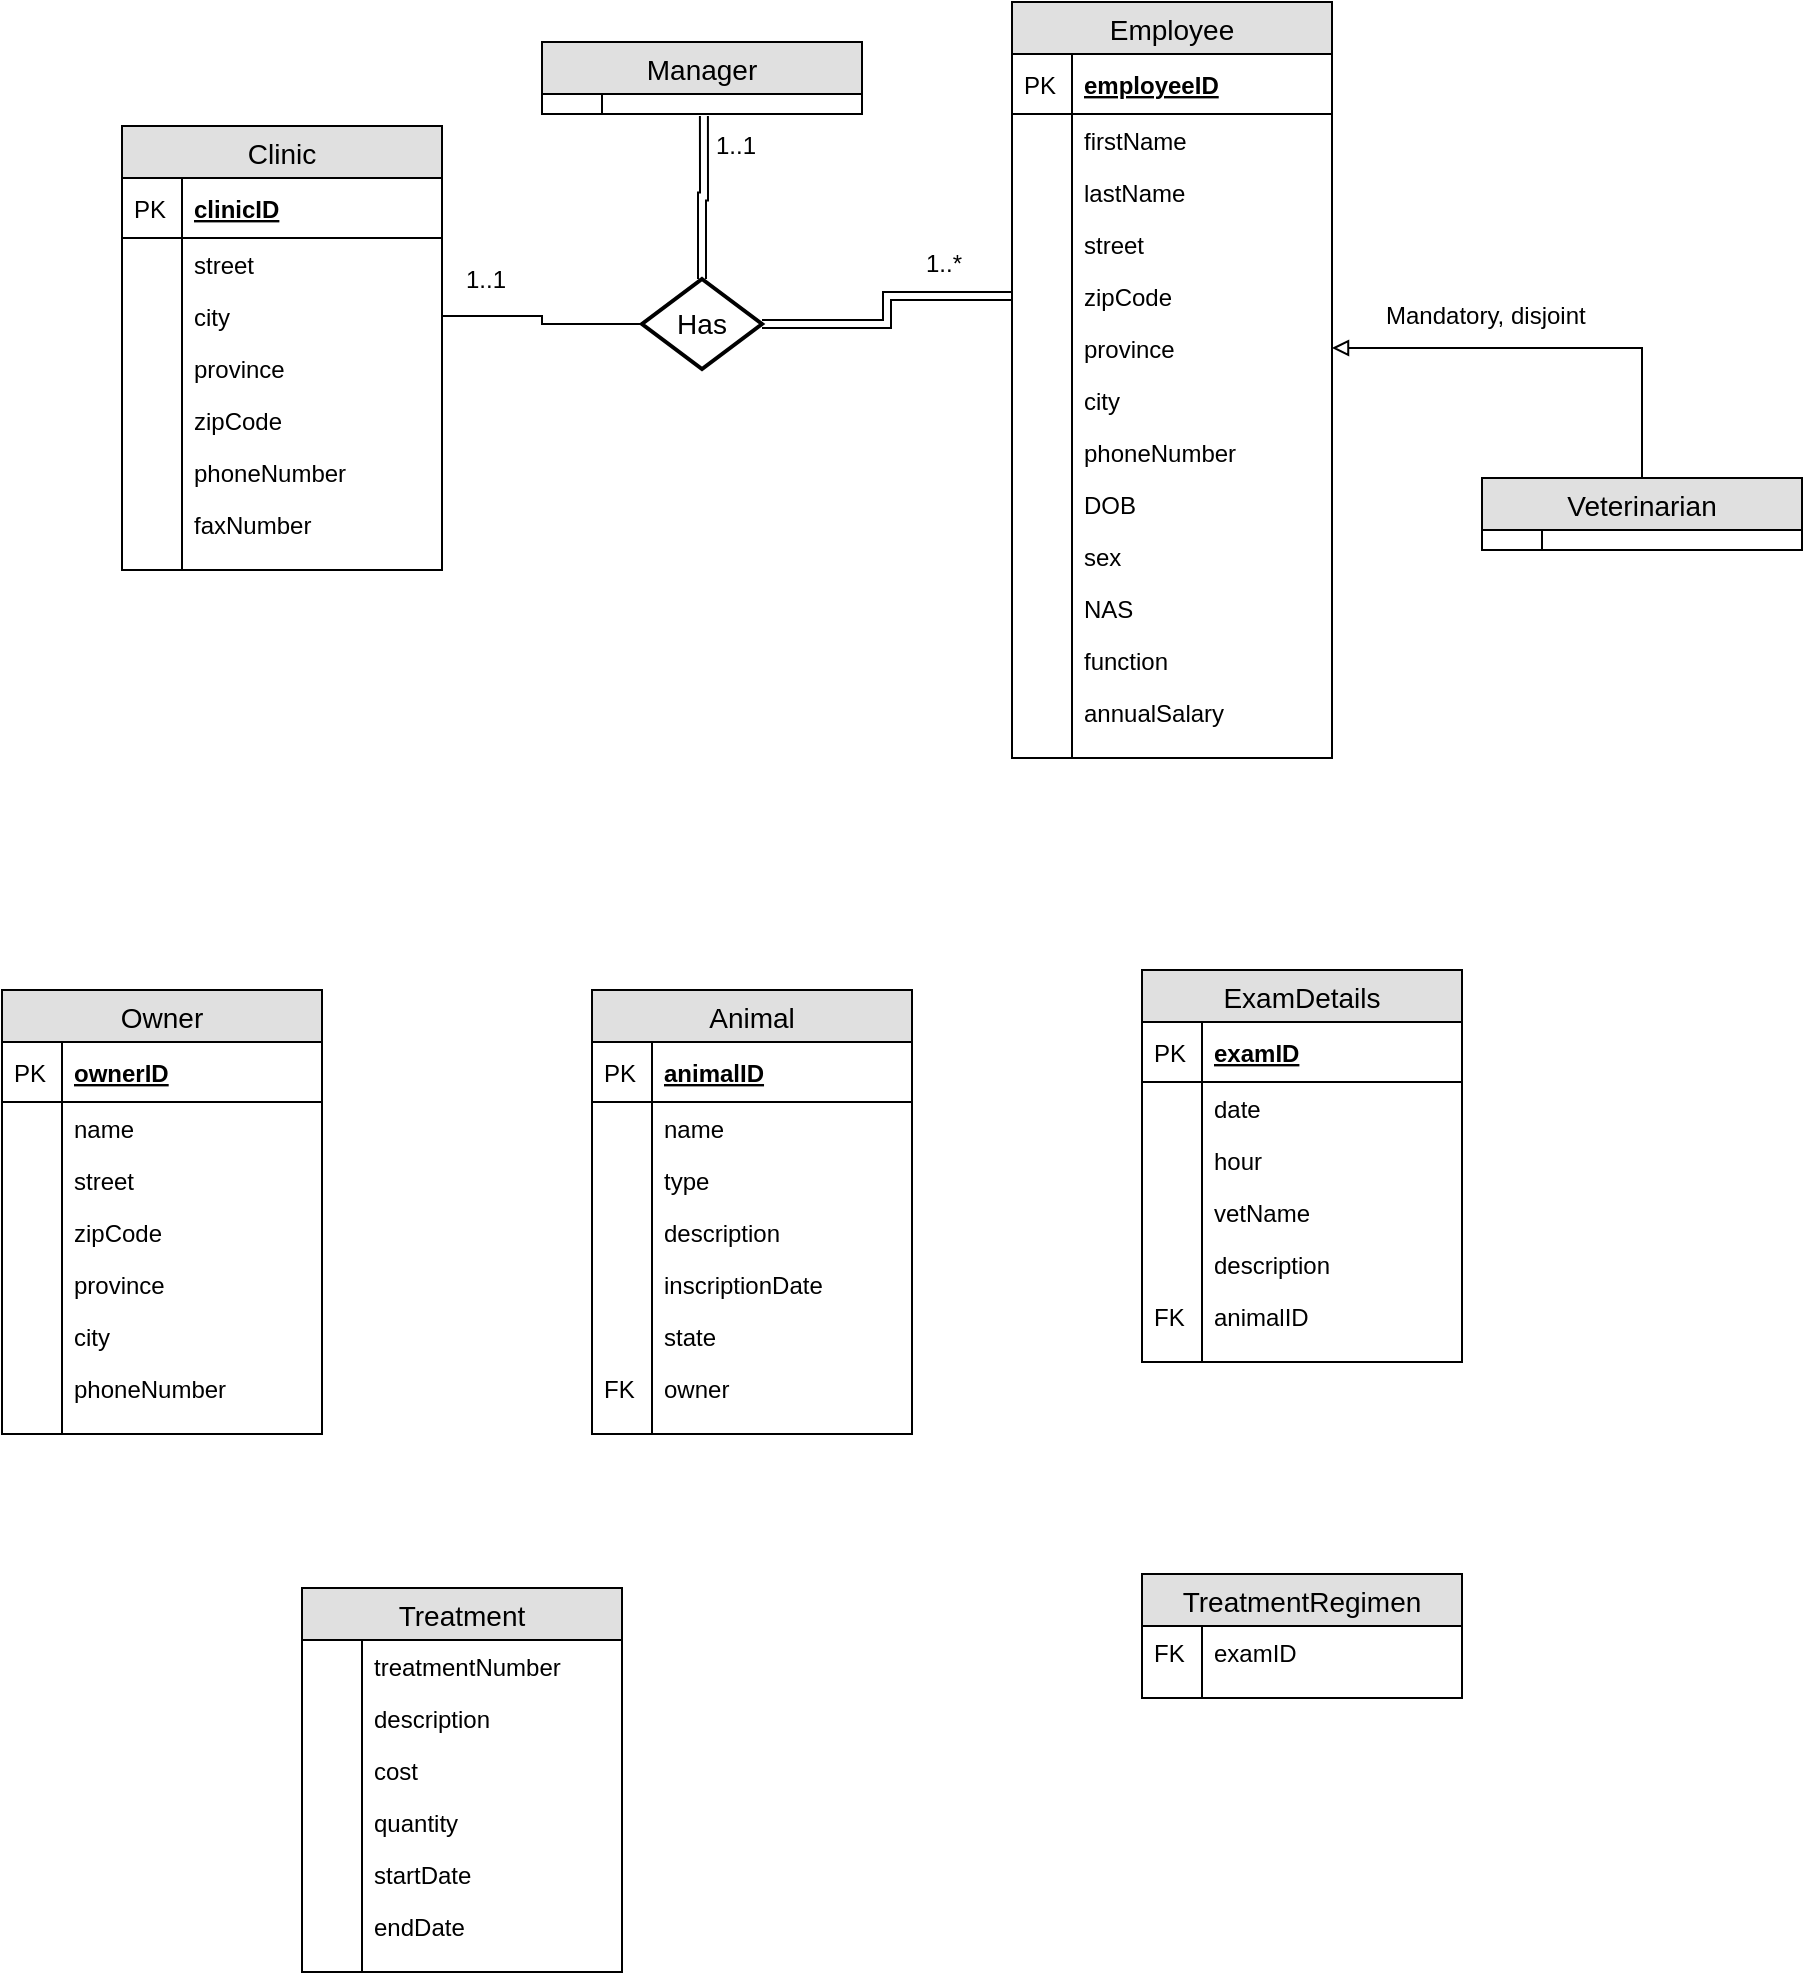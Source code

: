 <mxfile version="10.5.9" type="github"><diagram name="Page-1" id="2ca16b54-16f6-2749-3443-fa8db7711227"><mxGraphModel dx="1394" dy="811" grid="1" gridSize="10" guides="1" tooltips="1" connect="1" arrows="1" fold="1" page="1" pageScale="1" pageWidth="1100" pageHeight="850" background="#ffffff" math="0" shadow="0"><root><mxCell id="0"/><mxCell id="1" parent="0"/><mxCell id="NM40KZJ56kD3RxgdPv7q-42" value="Clinic" style="swimlane;fontStyle=0;childLayout=stackLayout;horizontal=1;startSize=26;fillColor=#e0e0e0;horizontalStack=0;resizeParent=1;resizeParentMax=0;resizeLast=0;collapsible=1;marginBottom=0;swimlaneFillColor=#ffffff;align=center;fontSize=14;" parent="1" vertex="1"><mxGeometry x="160" y="98" width="160" height="222" as="geometry"/></mxCell><mxCell id="NM40KZJ56kD3RxgdPv7q-43" value="clinicID" style="shape=partialRectangle;top=0;left=0;right=0;bottom=1;align=left;verticalAlign=middle;fillColor=none;spacingLeft=34;spacingRight=4;overflow=hidden;rotatable=0;points=[[0,0.5],[1,0.5]];portConstraint=eastwest;dropTarget=0;fontStyle=5;fontSize=12;" parent="NM40KZJ56kD3RxgdPv7q-42" vertex="1"><mxGeometry y="26" width="160" height="30" as="geometry"/></mxCell><mxCell id="NM40KZJ56kD3RxgdPv7q-44" value="PK" style="shape=partialRectangle;top=0;left=0;bottom=0;fillColor=none;align=left;verticalAlign=middle;spacingLeft=4;spacingRight=4;overflow=hidden;rotatable=0;points=[];portConstraint=eastwest;part=1;fontSize=12;" parent="NM40KZJ56kD3RxgdPv7q-43" vertex="1" connectable="0"><mxGeometry width="30" height="30" as="geometry"/></mxCell><mxCell id="NM40KZJ56kD3RxgdPv7q-45" value="street" style="shape=partialRectangle;top=0;left=0;right=0;bottom=0;align=left;verticalAlign=top;fillColor=none;spacingLeft=34;spacingRight=4;overflow=hidden;rotatable=0;points=[[0,0.5],[1,0.5]];portConstraint=eastwest;dropTarget=0;fontSize=12;" parent="NM40KZJ56kD3RxgdPv7q-42" vertex="1"><mxGeometry y="56" width="160" height="26" as="geometry"/></mxCell><mxCell id="NM40KZJ56kD3RxgdPv7q-46" value="" style="shape=partialRectangle;top=0;left=0;bottom=0;fillColor=none;align=left;verticalAlign=top;spacingLeft=4;spacingRight=4;overflow=hidden;rotatable=0;points=[];portConstraint=eastwest;part=1;fontSize=12;" parent="NM40KZJ56kD3RxgdPv7q-45" vertex="1" connectable="0"><mxGeometry width="30" height="26" as="geometry"/></mxCell><mxCell id="NM40KZJ56kD3RxgdPv7q-47" value="city" style="shape=partialRectangle;top=0;left=0;right=0;bottom=0;align=left;verticalAlign=top;fillColor=none;spacingLeft=34;spacingRight=4;overflow=hidden;rotatable=0;points=[[0,0.5],[1,0.5]];portConstraint=eastwest;dropTarget=0;fontSize=12;" parent="NM40KZJ56kD3RxgdPv7q-42" vertex="1"><mxGeometry y="82" width="160" height="26" as="geometry"/></mxCell><mxCell id="NM40KZJ56kD3RxgdPv7q-48" value="" style="shape=partialRectangle;top=0;left=0;bottom=0;fillColor=none;align=left;verticalAlign=top;spacingLeft=4;spacingRight=4;overflow=hidden;rotatable=0;points=[];portConstraint=eastwest;part=1;fontSize=12;" parent="NM40KZJ56kD3RxgdPv7q-47" vertex="1" connectable="0"><mxGeometry width="30" height="26" as="geometry"/></mxCell><mxCell id="NM40KZJ56kD3RxgdPv7q-49" value="province" style="shape=partialRectangle;top=0;left=0;right=0;bottom=0;align=left;verticalAlign=top;fillColor=none;spacingLeft=34;spacingRight=4;overflow=hidden;rotatable=0;points=[[0,0.5],[1,0.5]];portConstraint=eastwest;dropTarget=0;fontSize=12;" parent="NM40KZJ56kD3RxgdPv7q-42" vertex="1"><mxGeometry y="108" width="160" height="26" as="geometry"/></mxCell><mxCell id="NM40KZJ56kD3RxgdPv7q-50" value="" style="shape=partialRectangle;top=0;left=0;bottom=0;fillColor=none;align=left;verticalAlign=top;spacingLeft=4;spacingRight=4;overflow=hidden;rotatable=0;points=[];portConstraint=eastwest;part=1;fontSize=12;" parent="NM40KZJ56kD3RxgdPv7q-49" vertex="1" connectable="0"><mxGeometry width="30" height="26" as="geometry"/></mxCell><mxCell id="NM40KZJ56kD3RxgdPv7q-57" value="zipCode" style="shape=partialRectangle;top=0;left=0;right=0;bottom=0;align=left;verticalAlign=top;fillColor=none;spacingLeft=34;spacingRight=4;overflow=hidden;rotatable=0;points=[[0,0.5],[1,0.5]];portConstraint=eastwest;dropTarget=0;fontSize=12;" parent="NM40KZJ56kD3RxgdPv7q-42" vertex="1"><mxGeometry y="134" width="160" height="26" as="geometry"/></mxCell><mxCell id="NM40KZJ56kD3RxgdPv7q-58" value="" style="shape=partialRectangle;top=0;left=0;bottom=0;fillColor=none;align=left;verticalAlign=top;spacingLeft=4;spacingRight=4;overflow=hidden;rotatable=0;points=[];portConstraint=eastwest;part=1;fontSize=12;" parent="NM40KZJ56kD3RxgdPv7q-57" vertex="1" connectable="0"><mxGeometry width="30" height="26" as="geometry"/></mxCell><mxCell id="NM40KZJ56kD3RxgdPv7q-59" value="phoneNumber" style="shape=partialRectangle;top=0;left=0;right=0;bottom=0;align=left;verticalAlign=top;fillColor=none;spacingLeft=34;spacingRight=4;overflow=hidden;rotatable=0;points=[[0,0.5],[1,0.5]];portConstraint=eastwest;dropTarget=0;fontSize=12;" parent="NM40KZJ56kD3RxgdPv7q-42" vertex="1"><mxGeometry y="160" width="160" height="26" as="geometry"/></mxCell><mxCell id="NM40KZJ56kD3RxgdPv7q-60" value="" style="shape=partialRectangle;top=0;left=0;bottom=0;fillColor=none;align=left;verticalAlign=top;spacingLeft=4;spacingRight=4;overflow=hidden;rotatable=0;points=[];portConstraint=eastwest;part=1;fontSize=12;" parent="NM40KZJ56kD3RxgdPv7q-59" vertex="1" connectable="0"><mxGeometry width="30" height="26" as="geometry"/></mxCell><mxCell id="NM40KZJ56kD3RxgdPv7q-61" value="faxNumber" style="shape=partialRectangle;top=0;left=0;right=0;bottom=0;align=left;verticalAlign=top;fillColor=none;spacingLeft=34;spacingRight=4;overflow=hidden;rotatable=0;points=[[0,0.5],[1,0.5]];portConstraint=eastwest;dropTarget=0;fontSize=12;" parent="NM40KZJ56kD3RxgdPv7q-42" vertex="1"><mxGeometry y="186" width="160" height="26" as="geometry"/></mxCell><mxCell id="NM40KZJ56kD3RxgdPv7q-62" value="" style="shape=partialRectangle;top=0;left=0;bottom=0;fillColor=none;align=left;verticalAlign=top;spacingLeft=4;spacingRight=4;overflow=hidden;rotatable=0;points=[];portConstraint=eastwest;part=1;fontSize=12;" parent="NM40KZJ56kD3RxgdPv7q-61" vertex="1" connectable="0"><mxGeometry width="30" height="26" as="geometry"/></mxCell><mxCell id="NM40KZJ56kD3RxgdPv7q-51" value="" style="shape=partialRectangle;top=0;left=0;right=0;bottom=0;align=left;verticalAlign=top;fillColor=none;spacingLeft=34;spacingRight=4;overflow=hidden;rotatable=0;points=[[0,0.5],[1,0.5]];portConstraint=eastwest;dropTarget=0;fontSize=12;" parent="NM40KZJ56kD3RxgdPv7q-42" vertex="1"><mxGeometry y="212" width="160" height="10" as="geometry"/></mxCell><mxCell id="NM40KZJ56kD3RxgdPv7q-52" value="" style="shape=partialRectangle;top=0;left=0;bottom=0;fillColor=none;align=left;verticalAlign=top;spacingLeft=4;spacingRight=4;overflow=hidden;rotatable=0;points=[];portConstraint=eastwest;part=1;fontSize=12;" parent="NM40KZJ56kD3RxgdPv7q-51" vertex="1" connectable="0"><mxGeometry width="30" height="10" as="geometry"/></mxCell><mxCell id="NM40KZJ56kD3RxgdPv7q-63" value="Employee" style="swimlane;fontStyle=0;childLayout=stackLayout;horizontal=1;startSize=26;fillColor=#e0e0e0;horizontalStack=0;resizeParent=1;resizeParentMax=0;resizeLast=0;collapsible=1;marginBottom=0;swimlaneFillColor=#ffffff;align=center;fontSize=14;" parent="1" vertex="1"><mxGeometry x="605" y="36" width="160" height="378" as="geometry"/></mxCell><mxCell id="NM40KZJ56kD3RxgdPv7q-64" value="employeeID" style="shape=partialRectangle;top=0;left=0;right=0;bottom=1;align=left;verticalAlign=middle;fillColor=none;spacingLeft=34;spacingRight=4;overflow=hidden;rotatable=0;points=[[0,0.5],[1,0.5]];portConstraint=eastwest;dropTarget=0;fontStyle=5;fontSize=12;" parent="NM40KZJ56kD3RxgdPv7q-63" vertex="1"><mxGeometry y="26" width="160" height="30" as="geometry"/></mxCell><mxCell id="NM40KZJ56kD3RxgdPv7q-65" value="PK" style="shape=partialRectangle;top=0;left=0;bottom=0;fillColor=none;align=left;verticalAlign=middle;spacingLeft=4;spacingRight=4;overflow=hidden;rotatable=0;points=[];portConstraint=eastwest;part=1;fontSize=12;" parent="NM40KZJ56kD3RxgdPv7q-64" vertex="1" connectable="0"><mxGeometry width="30" height="30" as="geometry"/></mxCell><mxCell id="NM40KZJ56kD3RxgdPv7q-66" value="firstName" style="shape=partialRectangle;top=0;left=0;right=0;bottom=0;align=left;verticalAlign=top;fillColor=none;spacingLeft=34;spacingRight=4;overflow=hidden;rotatable=0;points=[[0,0.5],[1,0.5]];portConstraint=eastwest;dropTarget=0;fontSize=12;" parent="NM40KZJ56kD3RxgdPv7q-63" vertex="1"><mxGeometry y="56" width="160" height="26" as="geometry"/></mxCell><mxCell id="NM40KZJ56kD3RxgdPv7q-67" value="" style="shape=partialRectangle;top=0;left=0;bottom=0;fillColor=none;align=left;verticalAlign=top;spacingLeft=4;spacingRight=4;overflow=hidden;rotatable=0;points=[];portConstraint=eastwest;part=1;fontSize=12;" parent="NM40KZJ56kD3RxgdPv7q-66" vertex="1" connectable="0"><mxGeometry width="30" height="26" as="geometry"/></mxCell><mxCell id="NM40KZJ56kD3RxgdPv7q-68" value="lastName" style="shape=partialRectangle;top=0;left=0;right=0;bottom=0;align=left;verticalAlign=top;fillColor=none;spacingLeft=34;spacingRight=4;overflow=hidden;rotatable=0;points=[[0,0.5],[1,0.5]];portConstraint=eastwest;dropTarget=0;fontSize=12;" parent="NM40KZJ56kD3RxgdPv7q-63" vertex="1"><mxGeometry y="82" width="160" height="26" as="geometry"/></mxCell><mxCell id="NM40KZJ56kD3RxgdPv7q-69" value="" style="shape=partialRectangle;top=0;left=0;bottom=0;fillColor=none;align=left;verticalAlign=top;spacingLeft=4;spacingRight=4;overflow=hidden;rotatable=0;points=[];portConstraint=eastwest;part=1;fontSize=12;" parent="NM40KZJ56kD3RxgdPv7q-68" vertex="1" connectable="0"><mxGeometry width="30" height="26" as="geometry"/></mxCell><mxCell id="NM40KZJ56kD3RxgdPv7q-74" value="street" style="shape=partialRectangle;top=0;left=0;right=0;bottom=0;align=left;verticalAlign=top;fillColor=none;spacingLeft=34;spacingRight=4;overflow=hidden;rotatable=0;points=[[0,0.5],[1,0.5]];portConstraint=eastwest;dropTarget=0;fontSize=12;" parent="NM40KZJ56kD3RxgdPv7q-63" vertex="1"><mxGeometry y="108" width="160" height="26" as="geometry"/></mxCell><mxCell id="NM40KZJ56kD3RxgdPv7q-75" value="" style="shape=partialRectangle;top=0;left=0;bottom=0;fillColor=none;align=left;verticalAlign=top;spacingLeft=4;spacingRight=4;overflow=hidden;rotatable=0;points=[];portConstraint=eastwest;part=1;fontSize=12;" parent="NM40KZJ56kD3RxgdPv7q-74" vertex="1" connectable="0"><mxGeometry width="30" height="26" as="geometry"/></mxCell><mxCell id="NM40KZJ56kD3RxgdPv7q-80" value="zipCode" style="shape=partialRectangle;top=0;left=0;right=0;bottom=0;align=left;verticalAlign=top;fillColor=none;spacingLeft=34;spacingRight=4;overflow=hidden;rotatable=0;points=[[0,0.5],[1,0.5]];portConstraint=eastwest;dropTarget=0;fontSize=12;" parent="NM40KZJ56kD3RxgdPv7q-63" vertex="1"><mxGeometry y="134" width="160" height="26" as="geometry"/></mxCell><mxCell id="NM40KZJ56kD3RxgdPv7q-81" value="" style="shape=partialRectangle;top=0;left=0;bottom=0;fillColor=none;align=left;verticalAlign=top;spacingLeft=4;spacingRight=4;overflow=hidden;rotatable=0;points=[];portConstraint=eastwest;part=1;fontSize=12;" parent="NM40KZJ56kD3RxgdPv7q-80" vertex="1" connectable="0"><mxGeometry width="30" height="26" as="geometry"/></mxCell><mxCell id="NM40KZJ56kD3RxgdPv7q-78" value="province" style="shape=partialRectangle;top=0;left=0;right=0;bottom=0;align=left;verticalAlign=top;fillColor=none;spacingLeft=34;spacingRight=4;overflow=hidden;rotatable=0;points=[[0,0.5],[1,0.5]];portConstraint=eastwest;dropTarget=0;fontSize=12;" parent="NM40KZJ56kD3RxgdPv7q-63" vertex="1"><mxGeometry y="160" width="160" height="26" as="geometry"/></mxCell><mxCell id="NM40KZJ56kD3RxgdPv7q-79" value="" style="shape=partialRectangle;top=0;left=0;bottom=0;fillColor=none;align=left;verticalAlign=top;spacingLeft=4;spacingRight=4;overflow=hidden;rotatable=0;points=[];portConstraint=eastwest;part=1;fontSize=12;" parent="NM40KZJ56kD3RxgdPv7q-78" vertex="1" connectable="0"><mxGeometry width="30" height="26" as="geometry"/></mxCell><mxCell id="NM40KZJ56kD3RxgdPv7q-76" value="city" style="shape=partialRectangle;top=0;left=0;right=0;bottom=0;align=left;verticalAlign=top;fillColor=none;spacingLeft=34;spacingRight=4;overflow=hidden;rotatable=0;points=[[0,0.5],[1,0.5]];portConstraint=eastwest;dropTarget=0;fontSize=12;" parent="NM40KZJ56kD3RxgdPv7q-63" vertex="1"><mxGeometry y="186" width="160" height="26" as="geometry"/></mxCell><mxCell id="NM40KZJ56kD3RxgdPv7q-77" value="" style="shape=partialRectangle;top=0;left=0;bottom=0;fillColor=none;align=left;verticalAlign=top;spacingLeft=4;spacingRight=4;overflow=hidden;rotatable=0;points=[];portConstraint=eastwest;part=1;fontSize=12;" parent="NM40KZJ56kD3RxgdPv7q-76" vertex="1" connectable="0"><mxGeometry width="30" height="26" as="geometry"/></mxCell><mxCell id="NM40KZJ56kD3RxgdPv7q-70" value="phoneNumber" style="shape=partialRectangle;top=0;left=0;right=0;bottom=0;align=left;verticalAlign=top;fillColor=none;spacingLeft=34;spacingRight=4;overflow=hidden;rotatable=0;points=[[0,0.5],[1,0.5]];portConstraint=eastwest;dropTarget=0;fontSize=12;" parent="NM40KZJ56kD3RxgdPv7q-63" vertex="1"><mxGeometry y="212" width="160" height="26" as="geometry"/></mxCell><mxCell id="NM40KZJ56kD3RxgdPv7q-71" value="" style="shape=partialRectangle;top=0;left=0;bottom=0;fillColor=none;align=left;verticalAlign=top;spacingLeft=4;spacingRight=4;overflow=hidden;rotatable=0;points=[];portConstraint=eastwest;part=1;fontSize=12;" parent="NM40KZJ56kD3RxgdPv7q-70" vertex="1" connectable="0"><mxGeometry width="30" height="26" as="geometry"/></mxCell><mxCell id="NM40KZJ56kD3RxgdPv7q-82" value="DOB" style="shape=partialRectangle;top=0;left=0;right=0;bottom=0;align=left;verticalAlign=top;fillColor=none;spacingLeft=34;spacingRight=4;overflow=hidden;rotatable=0;points=[[0,0.5],[1,0.5]];portConstraint=eastwest;dropTarget=0;fontSize=12;" parent="NM40KZJ56kD3RxgdPv7q-63" vertex="1"><mxGeometry y="238" width="160" height="26" as="geometry"/></mxCell><mxCell id="NM40KZJ56kD3RxgdPv7q-83" value="" style="shape=partialRectangle;top=0;left=0;bottom=0;fillColor=none;align=left;verticalAlign=top;spacingLeft=4;spacingRight=4;overflow=hidden;rotatable=0;points=[];portConstraint=eastwest;part=1;fontSize=12;" parent="NM40KZJ56kD3RxgdPv7q-82" vertex="1" connectable="0"><mxGeometry width="30" height="26" as="geometry"/></mxCell><mxCell id="NM40KZJ56kD3RxgdPv7q-84" value="sex" style="shape=partialRectangle;top=0;left=0;right=0;bottom=0;align=left;verticalAlign=top;fillColor=none;spacingLeft=34;spacingRight=4;overflow=hidden;rotatable=0;points=[[0,0.5],[1,0.5]];portConstraint=eastwest;dropTarget=0;fontSize=12;" parent="NM40KZJ56kD3RxgdPv7q-63" vertex="1"><mxGeometry y="264" width="160" height="26" as="geometry"/></mxCell><mxCell id="NM40KZJ56kD3RxgdPv7q-85" value="" style="shape=partialRectangle;top=0;left=0;bottom=0;fillColor=none;align=left;verticalAlign=top;spacingLeft=4;spacingRight=4;overflow=hidden;rotatable=0;points=[];portConstraint=eastwest;part=1;fontSize=12;" parent="NM40KZJ56kD3RxgdPv7q-84" vertex="1" connectable="0"><mxGeometry width="30" height="26" as="geometry"/></mxCell><mxCell id="NM40KZJ56kD3RxgdPv7q-86" value="NAS" style="shape=partialRectangle;top=0;left=0;right=0;bottom=0;align=left;verticalAlign=top;fillColor=none;spacingLeft=34;spacingRight=4;overflow=hidden;rotatable=0;points=[[0,0.5],[1,0.5]];portConstraint=eastwest;dropTarget=0;fontSize=12;" parent="NM40KZJ56kD3RxgdPv7q-63" vertex="1"><mxGeometry y="290" width="160" height="26" as="geometry"/></mxCell><mxCell id="NM40KZJ56kD3RxgdPv7q-87" value="" style="shape=partialRectangle;top=0;left=0;bottom=0;fillColor=none;align=left;verticalAlign=top;spacingLeft=4;spacingRight=4;overflow=hidden;rotatable=0;points=[];portConstraint=eastwest;part=1;fontSize=12;" parent="NM40KZJ56kD3RxgdPv7q-86" vertex="1" connectable="0"><mxGeometry width="30" height="26" as="geometry"/></mxCell><mxCell id="NM40KZJ56kD3RxgdPv7q-88" value="function" style="shape=partialRectangle;top=0;left=0;right=0;bottom=0;align=left;verticalAlign=top;fillColor=none;spacingLeft=34;spacingRight=4;overflow=hidden;rotatable=0;points=[[0,0.5],[1,0.5]];portConstraint=eastwest;dropTarget=0;fontSize=12;" parent="NM40KZJ56kD3RxgdPv7q-63" vertex="1"><mxGeometry y="316" width="160" height="26" as="geometry"/></mxCell><mxCell id="NM40KZJ56kD3RxgdPv7q-89" value="" style="shape=partialRectangle;top=0;left=0;bottom=0;fillColor=none;align=left;verticalAlign=top;spacingLeft=4;spacingRight=4;overflow=hidden;rotatable=0;points=[];portConstraint=eastwest;part=1;fontSize=12;" parent="NM40KZJ56kD3RxgdPv7q-88" vertex="1" connectable="0"><mxGeometry width="30" height="26" as="geometry"/></mxCell><mxCell id="NM40KZJ56kD3RxgdPv7q-90" value="annualSalary" style="shape=partialRectangle;top=0;left=0;right=0;bottom=0;align=left;verticalAlign=top;fillColor=none;spacingLeft=34;spacingRight=4;overflow=hidden;rotatable=0;points=[[0,0.5],[1,0.5]];portConstraint=eastwest;dropTarget=0;fontSize=12;" parent="NM40KZJ56kD3RxgdPv7q-63" vertex="1"><mxGeometry y="342" width="160" height="26" as="geometry"/></mxCell><mxCell id="NM40KZJ56kD3RxgdPv7q-91" value="" style="shape=partialRectangle;top=0;left=0;bottom=0;fillColor=none;align=left;verticalAlign=top;spacingLeft=4;spacingRight=4;overflow=hidden;rotatable=0;points=[];portConstraint=eastwest;part=1;fontSize=12;" parent="NM40KZJ56kD3RxgdPv7q-90" vertex="1" connectable="0"><mxGeometry width="30" height="26" as="geometry"/></mxCell><mxCell id="NM40KZJ56kD3RxgdPv7q-72" value="" style="shape=partialRectangle;top=0;left=0;right=0;bottom=0;align=left;verticalAlign=top;fillColor=none;spacingLeft=34;spacingRight=4;overflow=hidden;rotatable=0;points=[[0,0.5],[1,0.5]];portConstraint=eastwest;dropTarget=0;fontSize=12;" parent="NM40KZJ56kD3RxgdPv7q-63" vertex="1"><mxGeometry y="368" width="160" height="10" as="geometry"/></mxCell><mxCell id="NM40KZJ56kD3RxgdPv7q-73" value="" style="shape=partialRectangle;top=0;left=0;bottom=0;fillColor=none;align=left;verticalAlign=top;spacingLeft=4;spacingRight=4;overflow=hidden;rotatable=0;points=[];portConstraint=eastwest;part=1;fontSize=12;" parent="NM40KZJ56kD3RxgdPv7q-72" vertex="1" connectable="0"><mxGeometry width="30" height="10" as="geometry"/></mxCell><mxCell id="NM40KZJ56kD3RxgdPv7q-92" value="Owner" style="swimlane;fontStyle=0;childLayout=stackLayout;horizontal=1;startSize=26;fillColor=#e0e0e0;horizontalStack=0;resizeParent=1;resizeParentMax=0;resizeLast=0;collapsible=1;marginBottom=0;swimlaneFillColor=#ffffff;align=center;fontSize=14;" parent="1" vertex="1"><mxGeometry x="100" y="530" width="160" height="222" as="geometry"/></mxCell><mxCell id="NM40KZJ56kD3RxgdPv7q-93" value="ownerID" style="shape=partialRectangle;top=0;left=0;right=0;bottom=1;align=left;verticalAlign=middle;fillColor=none;spacingLeft=34;spacingRight=4;overflow=hidden;rotatable=0;points=[[0,0.5],[1,0.5]];portConstraint=eastwest;dropTarget=0;fontStyle=5;fontSize=12;" parent="NM40KZJ56kD3RxgdPv7q-92" vertex="1"><mxGeometry y="26" width="160" height="30" as="geometry"/></mxCell><mxCell id="NM40KZJ56kD3RxgdPv7q-94" value="PK" style="shape=partialRectangle;top=0;left=0;bottom=0;fillColor=none;align=left;verticalAlign=middle;spacingLeft=4;spacingRight=4;overflow=hidden;rotatable=0;points=[];portConstraint=eastwest;part=1;fontSize=12;" parent="NM40KZJ56kD3RxgdPv7q-93" vertex="1" connectable="0"><mxGeometry width="30" height="30" as="geometry"/></mxCell><mxCell id="NM40KZJ56kD3RxgdPv7q-95" value="name" style="shape=partialRectangle;top=0;left=0;right=0;bottom=0;align=left;verticalAlign=top;fillColor=none;spacingLeft=34;spacingRight=4;overflow=hidden;rotatable=0;points=[[0,0.5],[1,0.5]];portConstraint=eastwest;dropTarget=0;fontSize=12;" parent="NM40KZJ56kD3RxgdPv7q-92" vertex="1"><mxGeometry y="56" width="160" height="26" as="geometry"/></mxCell><mxCell id="NM40KZJ56kD3RxgdPv7q-96" value="" style="shape=partialRectangle;top=0;left=0;bottom=0;fillColor=none;align=left;verticalAlign=top;spacingLeft=4;spacingRight=4;overflow=hidden;rotatable=0;points=[];portConstraint=eastwest;part=1;fontSize=12;" parent="NM40KZJ56kD3RxgdPv7q-95" vertex="1" connectable="0"><mxGeometry width="30" height="26" as="geometry"/></mxCell><mxCell id="NM40KZJ56kD3RxgdPv7q-103" value="street" style="shape=partialRectangle;top=0;left=0;right=0;bottom=0;align=left;verticalAlign=top;fillColor=none;spacingLeft=34;spacingRight=4;overflow=hidden;rotatable=0;points=[[0,0.5],[1,0.5]];portConstraint=eastwest;dropTarget=0;fontSize=12;" parent="NM40KZJ56kD3RxgdPv7q-92" vertex="1"><mxGeometry y="82" width="160" height="26" as="geometry"/></mxCell><mxCell id="NM40KZJ56kD3RxgdPv7q-104" value="" style="shape=partialRectangle;top=0;left=0;bottom=0;fillColor=none;align=left;verticalAlign=top;spacingLeft=4;spacingRight=4;overflow=hidden;rotatable=0;points=[];portConstraint=eastwest;part=1;fontSize=12;" parent="NM40KZJ56kD3RxgdPv7q-103" vertex="1" connectable="0"><mxGeometry width="30" height="26" as="geometry"/></mxCell><mxCell id="NM40KZJ56kD3RxgdPv7q-109" value="zipCode" style="shape=partialRectangle;top=0;left=0;right=0;bottom=0;align=left;verticalAlign=top;fillColor=none;spacingLeft=34;spacingRight=4;overflow=hidden;rotatable=0;points=[[0,0.5],[1,0.5]];portConstraint=eastwest;dropTarget=0;fontSize=12;" parent="NM40KZJ56kD3RxgdPv7q-92" vertex="1"><mxGeometry y="108" width="160" height="26" as="geometry"/></mxCell><mxCell id="NM40KZJ56kD3RxgdPv7q-110" value="" style="shape=partialRectangle;top=0;left=0;bottom=0;fillColor=none;align=left;verticalAlign=top;spacingLeft=4;spacingRight=4;overflow=hidden;rotatable=0;points=[];portConstraint=eastwest;part=1;fontSize=12;" parent="NM40KZJ56kD3RxgdPv7q-109" vertex="1" connectable="0"><mxGeometry width="30" height="26" as="geometry"/></mxCell><mxCell id="NM40KZJ56kD3RxgdPv7q-107" value="province" style="shape=partialRectangle;top=0;left=0;right=0;bottom=0;align=left;verticalAlign=top;fillColor=none;spacingLeft=34;spacingRight=4;overflow=hidden;rotatable=0;points=[[0,0.5],[1,0.5]];portConstraint=eastwest;dropTarget=0;fontSize=12;" parent="NM40KZJ56kD3RxgdPv7q-92" vertex="1"><mxGeometry y="134" width="160" height="26" as="geometry"/></mxCell><mxCell id="NM40KZJ56kD3RxgdPv7q-108" value="" style="shape=partialRectangle;top=0;left=0;bottom=0;fillColor=none;align=left;verticalAlign=top;spacingLeft=4;spacingRight=4;overflow=hidden;rotatable=0;points=[];portConstraint=eastwest;part=1;fontSize=12;" parent="NM40KZJ56kD3RxgdPv7q-107" vertex="1" connectable="0"><mxGeometry width="30" height="26" as="geometry"/></mxCell><mxCell id="NM40KZJ56kD3RxgdPv7q-105" value="city" style="shape=partialRectangle;top=0;left=0;right=0;bottom=0;align=left;verticalAlign=top;fillColor=none;spacingLeft=34;spacingRight=4;overflow=hidden;rotatable=0;points=[[0,0.5],[1,0.5]];portConstraint=eastwest;dropTarget=0;fontSize=12;" parent="NM40KZJ56kD3RxgdPv7q-92" vertex="1"><mxGeometry y="160" width="160" height="26" as="geometry"/></mxCell><mxCell id="NM40KZJ56kD3RxgdPv7q-106" value="" style="shape=partialRectangle;top=0;left=0;bottom=0;fillColor=none;align=left;verticalAlign=top;spacingLeft=4;spacingRight=4;overflow=hidden;rotatable=0;points=[];portConstraint=eastwest;part=1;fontSize=12;" parent="NM40KZJ56kD3RxgdPv7q-105" vertex="1" connectable="0"><mxGeometry width="30" height="26" as="geometry"/></mxCell><mxCell id="NM40KZJ56kD3RxgdPv7q-99" value="phoneNumber" style="shape=partialRectangle;top=0;left=0;right=0;bottom=0;align=left;verticalAlign=top;fillColor=none;spacingLeft=34;spacingRight=4;overflow=hidden;rotatable=0;points=[[0,0.5],[1,0.5]];portConstraint=eastwest;dropTarget=0;fontSize=12;" parent="NM40KZJ56kD3RxgdPv7q-92" vertex="1"><mxGeometry y="186" width="160" height="26" as="geometry"/></mxCell><mxCell id="NM40KZJ56kD3RxgdPv7q-100" value="" style="shape=partialRectangle;top=0;left=0;bottom=0;fillColor=none;align=left;verticalAlign=top;spacingLeft=4;spacingRight=4;overflow=hidden;rotatable=0;points=[];portConstraint=eastwest;part=1;fontSize=12;" parent="NM40KZJ56kD3RxgdPv7q-99" vertex="1" connectable="0"><mxGeometry width="30" height="26" as="geometry"/></mxCell><mxCell id="NM40KZJ56kD3RxgdPv7q-101" value="" style="shape=partialRectangle;top=0;left=0;right=0;bottom=0;align=left;verticalAlign=top;fillColor=none;spacingLeft=34;spacingRight=4;overflow=hidden;rotatable=0;points=[[0,0.5],[1,0.5]];portConstraint=eastwest;dropTarget=0;fontSize=12;" parent="NM40KZJ56kD3RxgdPv7q-92" vertex="1"><mxGeometry y="212" width="160" height="10" as="geometry"/></mxCell><mxCell id="NM40KZJ56kD3RxgdPv7q-102" value="" style="shape=partialRectangle;top=0;left=0;bottom=0;fillColor=none;align=left;verticalAlign=top;spacingLeft=4;spacingRight=4;overflow=hidden;rotatable=0;points=[];portConstraint=eastwest;part=1;fontSize=12;" parent="NM40KZJ56kD3RxgdPv7q-101" vertex="1" connectable="0"><mxGeometry width="30" height="10" as="geometry"/></mxCell><mxCell id="NM40KZJ56kD3RxgdPv7q-111" value="Animal" style="swimlane;fontStyle=0;childLayout=stackLayout;horizontal=1;startSize=26;fillColor=#e0e0e0;horizontalStack=0;resizeParent=1;resizeParentMax=0;resizeLast=0;collapsible=1;marginBottom=0;swimlaneFillColor=#ffffff;align=center;fontSize=14;" parent="1" vertex="1"><mxGeometry x="395" y="530" width="160" height="222" as="geometry"/></mxCell><mxCell id="NM40KZJ56kD3RxgdPv7q-112" value="animalID" style="shape=partialRectangle;top=0;left=0;right=0;bottom=1;align=left;verticalAlign=middle;fillColor=none;spacingLeft=34;spacingRight=4;overflow=hidden;rotatable=0;points=[[0,0.5],[1,0.5]];portConstraint=eastwest;dropTarget=0;fontStyle=5;fontSize=12;" parent="NM40KZJ56kD3RxgdPv7q-111" vertex="1"><mxGeometry y="26" width="160" height="30" as="geometry"/></mxCell><mxCell id="NM40KZJ56kD3RxgdPv7q-113" value="PK" style="shape=partialRectangle;top=0;left=0;bottom=0;fillColor=none;align=left;verticalAlign=middle;spacingLeft=4;spacingRight=4;overflow=hidden;rotatable=0;points=[];portConstraint=eastwest;part=1;fontSize=12;" parent="NM40KZJ56kD3RxgdPv7q-112" vertex="1" connectable="0"><mxGeometry width="30" height="30" as="geometry"/></mxCell><mxCell id="NM40KZJ56kD3RxgdPv7q-114" value="name" style="shape=partialRectangle;top=0;left=0;right=0;bottom=0;align=left;verticalAlign=top;fillColor=none;spacingLeft=34;spacingRight=4;overflow=hidden;rotatable=0;points=[[0,0.5],[1,0.5]];portConstraint=eastwest;dropTarget=0;fontSize=12;" parent="NM40KZJ56kD3RxgdPv7q-111" vertex="1"><mxGeometry y="56" width="160" height="26" as="geometry"/></mxCell><mxCell id="NM40KZJ56kD3RxgdPv7q-115" value="" style="shape=partialRectangle;top=0;left=0;bottom=0;fillColor=none;align=left;verticalAlign=top;spacingLeft=4;spacingRight=4;overflow=hidden;rotatable=0;points=[];portConstraint=eastwest;part=1;fontSize=12;" parent="NM40KZJ56kD3RxgdPv7q-114" vertex="1" connectable="0"><mxGeometry width="30" height="26" as="geometry"/></mxCell><mxCell id="NM40KZJ56kD3RxgdPv7q-116" value="type" style="shape=partialRectangle;top=0;left=0;right=0;bottom=0;align=left;verticalAlign=top;fillColor=none;spacingLeft=34;spacingRight=4;overflow=hidden;rotatable=0;points=[[0,0.5],[1,0.5]];portConstraint=eastwest;dropTarget=0;fontSize=12;" parent="NM40KZJ56kD3RxgdPv7q-111" vertex="1"><mxGeometry y="82" width="160" height="26" as="geometry"/></mxCell><mxCell id="NM40KZJ56kD3RxgdPv7q-117" value="" style="shape=partialRectangle;top=0;left=0;bottom=0;fillColor=none;align=left;verticalAlign=top;spacingLeft=4;spacingRight=4;overflow=hidden;rotatable=0;points=[];portConstraint=eastwest;part=1;fontSize=12;" parent="NM40KZJ56kD3RxgdPv7q-116" vertex="1" connectable="0"><mxGeometry width="30" height="26" as="geometry"/></mxCell><mxCell id="NM40KZJ56kD3RxgdPv7q-118" value="description" style="shape=partialRectangle;top=0;left=0;right=0;bottom=0;align=left;verticalAlign=top;fillColor=none;spacingLeft=34;spacingRight=4;overflow=hidden;rotatable=0;points=[[0,0.5],[1,0.5]];portConstraint=eastwest;dropTarget=0;fontSize=12;" parent="NM40KZJ56kD3RxgdPv7q-111" vertex="1"><mxGeometry y="108" width="160" height="26" as="geometry"/></mxCell><mxCell id="NM40KZJ56kD3RxgdPv7q-119" value="" style="shape=partialRectangle;top=0;left=0;bottom=0;fillColor=none;align=left;verticalAlign=top;spacingLeft=4;spacingRight=4;overflow=hidden;rotatable=0;points=[];portConstraint=eastwest;part=1;fontSize=12;" parent="NM40KZJ56kD3RxgdPv7q-118" vertex="1" connectable="0"><mxGeometry width="30" height="26" as="geometry"/></mxCell><mxCell id="NM40KZJ56kD3RxgdPv7q-122" value="inscriptionDate" style="shape=partialRectangle;top=0;left=0;right=0;bottom=0;align=left;verticalAlign=top;fillColor=none;spacingLeft=34;spacingRight=4;overflow=hidden;rotatable=0;points=[[0,0.5],[1,0.5]];portConstraint=eastwest;dropTarget=0;fontSize=12;" parent="NM40KZJ56kD3RxgdPv7q-111" vertex="1"><mxGeometry y="134" width="160" height="26" as="geometry"/></mxCell><mxCell id="NM40KZJ56kD3RxgdPv7q-123" value="" style="shape=partialRectangle;top=0;left=0;bottom=0;fillColor=none;align=left;verticalAlign=top;spacingLeft=4;spacingRight=4;overflow=hidden;rotatable=0;points=[];portConstraint=eastwest;part=1;fontSize=12;" parent="NM40KZJ56kD3RxgdPv7q-122" vertex="1" connectable="0"><mxGeometry width="30" height="26" as="geometry"/></mxCell><mxCell id="NM40KZJ56kD3RxgdPv7q-124" value="state" style="shape=partialRectangle;top=0;left=0;right=0;bottom=0;align=left;verticalAlign=top;fillColor=none;spacingLeft=34;spacingRight=4;overflow=hidden;rotatable=0;points=[[0,0.5],[1,0.5]];portConstraint=eastwest;dropTarget=0;fontSize=12;" parent="NM40KZJ56kD3RxgdPv7q-111" vertex="1"><mxGeometry y="160" width="160" height="26" as="geometry"/></mxCell><mxCell id="NM40KZJ56kD3RxgdPv7q-125" value="" style="shape=partialRectangle;top=0;left=0;bottom=0;fillColor=none;align=left;verticalAlign=top;spacingLeft=4;spacingRight=4;overflow=hidden;rotatable=0;points=[];portConstraint=eastwest;part=1;fontSize=12;" parent="NM40KZJ56kD3RxgdPv7q-124" vertex="1" connectable="0"><mxGeometry width="30" height="26" as="geometry"/></mxCell><mxCell id="NM40KZJ56kD3RxgdPv7q-126" value="owner" style="shape=partialRectangle;top=0;left=0;right=0;bottom=0;align=left;verticalAlign=top;fillColor=none;spacingLeft=34;spacingRight=4;overflow=hidden;rotatable=0;points=[[0,0.5],[1,0.5]];portConstraint=eastwest;dropTarget=0;fontSize=12;" parent="NM40KZJ56kD3RxgdPv7q-111" vertex="1"><mxGeometry y="186" width="160" height="26" as="geometry"/></mxCell><mxCell id="NM40KZJ56kD3RxgdPv7q-127" value="FK" style="shape=partialRectangle;top=0;left=0;bottom=0;fillColor=none;align=left;verticalAlign=top;spacingLeft=4;spacingRight=4;overflow=hidden;rotatable=0;points=[];portConstraint=eastwest;part=1;fontSize=12;" parent="NM40KZJ56kD3RxgdPv7q-126" vertex="1" connectable="0"><mxGeometry width="30" height="26" as="geometry"/></mxCell><mxCell id="NM40KZJ56kD3RxgdPv7q-120" value="" style="shape=partialRectangle;top=0;left=0;right=0;bottom=0;align=left;verticalAlign=top;fillColor=none;spacingLeft=34;spacingRight=4;overflow=hidden;rotatable=0;points=[[0,0.5],[1,0.5]];portConstraint=eastwest;dropTarget=0;fontSize=12;" parent="NM40KZJ56kD3RxgdPv7q-111" vertex="1"><mxGeometry y="212" width="160" height="10" as="geometry"/></mxCell><mxCell id="NM40KZJ56kD3RxgdPv7q-121" value="" style="shape=partialRectangle;top=0;left=0;bottom=0;fillColor=none;align=left;verticalAlign=top;spacingLeft=4;spacingRight=4;overflow=hidden;rotatable=0;points=[];portConstraint=eastwest;part=1;fontSize=12;" parent="NM40KZJ56kD3RxgdPv7q-120" vertex="1" connectable="0"><mxGeometry width="30" height="10" as="geometry"/></mxCell><mxCell id="NM40KZJ56kD3RxgdPv7q-128" value="ExamDetails" style="swimlane;fontStyle=0;childLayout=stackLayout;horizontal=1;startSize=26;fillColor=#e0e0e0;horizontalStack=0;resizeParent=1;resizeParentMax=0;resizeLast=0;collapsible=1;marginBottom=0;swimlaneFillColor=#ffffff;align=center;fontSize=14;" parent="1" vertex="1"><mxGeometry x="670" y="520" width="160" height="196" as="geometry"/></mxCell><mxCell id="NM40KZJ56kD3RxgdPv7q-129" value="examID" style="shape=partialRectangle;top=0;left=0;right=0;bottom=1;align=left;verticalAlign=middle;fillColor=none;spacingLeft=34;spacingRight=4;overflow=hidden;rotatable=0;points=[[0,0.5],[1,0.5]];portConstraint=eastwest;dropTarget=0;fontStyle=5;fontSize=12;" parent="NM40KZJ56kD3RxgdPv7q-128" vertex="1"><mxGeometry y="26" width="160" height="30" as="geometry"/></mxCell><mxCell id="NM40KZJ56kD3RxgdPv7q-130" value="PK" style="shape=partialRectangle;top=0;left=0;bottom=0;fillColor=none;align=left;verticalAlign=middle;spacingLeft=4;spacingRight=4;overflow=hidden;rotatable=0;points=[];portConstraint=eastwest;part=1;fontSize=12;" parent="NM40KZJ56kD3RxgdPv7q-129" vertex="1" connectable="0"><mxGeometry width="30" height="30" as="geometry"/></mxCell><mxCell id="NM40KZJ56kD3RxgdPv7q-131" value="date" style="shape=partialRectangle;top=0;left=0;right=0;bottom=0;align=left;verticalAlign=top;fillColor=none;spacingLeft=34;spacingRight=4;overflow=hidden;rotatable=0;points=[[0,0.5],[1,0.5]];portConstraint=eastwest;dropTarget=0;fontSize=12;" parent="NM40KZJ56kD3RxgdPv7q-128" vertex="1"><mxGeometry y="56" width="160" height="26" as="geometry"/></mxCell><mxCell id="NM40KZJ56kD3RxgdPv7q-132" value="" style="shape=partialRectangle;top=0;left=0;bottom=0;fillColor=none;align=left;verticalAlign=top;spacingLeft=4;spacingRight=4;overflow=hidden;rotatable=0;points=[];portConstraint=eastwest;part=1;fontSize=12;" parent="NM40KZJ56kD3RxgdPv7q-131" vertex="1" connectable="0"><mxGeometry width="30" height="26" as="geometry"/></mxCell><mxCell id="NM40KZJ56kD3RxgdPv7q-133" value="hour" style="shape=partialRectangle;top=0;left=0;right=0;bottom=0;align=left;verticalAlign=top;fillColor=none;spacingLeft=34;spacingRight=4;overflow=hidden;rotatable=0;points=[[0,0.5],[1,0.5]];portConstraint=eastwest;dropTarget=0;fontSize=12;" parent="NM40KZJ56kD3RxgdPv7q-128" vertex="1"><mxGeometry y="82" width="160" height="26" as="geometry"/></mxCell><mxCell id="NM40KZJ56kD3RxgdPv7q-134" value="" style="shape=partialRectangle;top=0;left=0;bottom=0;fillColor=none;align=left;verticalAlign=top;spacingLeft=4;spacingRight=4;overflow=hidden;rotatable=0;points=[];portConstraint=eastwest;part=1;fontSize=12;" parent="NM40KZJ56kD3RxgdPv7q-133" vertex="1" connectable="0"><mxGeometry width="30" height="26" as="geometry"/></mxCell><mxCell id="NM40KZJ56kD3RxgdPv7q-135" value="vetName" style="shape=partialRectangle;top=0;left=0;right=0;bottom=0;align=left;verticalAlign=top;fillColor=none;spacingLeft=34;spacingRight=4;overflow=hidden;rotatable=0;points=[[0,0.5],[1,0.5]];portConstraint=eastwest;dropTarget=0;fontSize=12;" parent="NM40KZJ56kD3RxgdPv7q-128" vertex="1"><mxGeometry y="108" width="160" height="26" as="geometry"/></mxCell><mxCell id="NM40KZJ56kD3RxgdPv7q-136" value="" style="shape=partialRectangle;top=0;left=0;bottom=0;fillColor=none;align=left;verticalAlign=top;spacingLeft=4;spacingRight=4;overflow=hidden;rotatable=0;points=[];portConstraint=eastwest;part=1;fontSize=12;" parent="NM40KZJ56kD3RxgdPv7q-135" vertex="1" connectable="0"><mxGeometry width="30" height="26" as="geometry"/></mxCell><mxCell id="NM40KZJ56kD3RxgdPv7q-141" value="description" style="shape=partialRectangle;top=0;left=0;right=0;bottom=0;align=left;verticalAlign=top;fillColor=none;spacingLeft=34;spacingRight=4;overflow=hidden;rotatable=0;points=[[0,0.5],[1,0.5]];portConstraint=eastwest;dropTarget=0;fontSize=12;" parent="NM40KZJ56kD3RxgdPv7q-128" vertex="1"><mxGeometry y="134" width="160" height="26" as="geometry"/></mxCell><mxCell id="NM40KZJ56kD3RxgdPv7q-142" value="" style="shape=partialRectangle;top=0;left=0;bottom=0;fillColor=none;align=left;verticalAlign=top;spacingLeft=4;spacingRight=4;overflow=hidden;rotatable=0;points=[];portConstraint=eastwest;part=1;fontSize=12;" parent="NM40KZJ56kD3RxgdPv7q-141" vertex="1" connectable="0"><mxGeometry width="30" height="26" as="geometry"/></mxCell><mxCell id="NM40KZJ56kD3RxgdPv7q-139" value="animalID" style="shape=partialRectangle;top=0;left=0;right=0;bottom=0;align=left;verticalAlign=top;fillColor=none;spacingLeft=34;spacingRight=4;overflow=hidden;rotatable=0;points=[[0,0.5],[1,0.5]];portConstraint=eastwest;dropTarget=0;fontSize=12;" parent="NM40KZJ56kD3RxgdPv7q-128" vertex="1"><mxGeometry y="160" width="160" height="26" as="geometry"/></mxCell><mxCell id="NM40KZJ56kD3RxgdPv7q-140" value="FK" style="shape=partialRectangle;top=0;left=0;bottom=0;fillColor=none;align=left;verticalAlign=top;spacingLeft=4;spacingRight=4;overflow=hidden;rotatable=0;points=[];portConstraint=eastwest;part=1;fontSize=12;" parent="NM40KZJ56kD3RxgdPv7q-139" vertex="1" connectable="0"><mxGeometry width="30" height="26" as="geometry"/></mxCell><mxCell id="NM40KZJ56kD3RxgdPv7q-137" value="" style="shape=partialRectangle;top=0;left=0;right=0;bottom=0;align=left;verticalAlign=top;fillColor=none;spacingLeft=34;spacingRight=4;overflow=hidden;rotatable=0;points=[[0,0.5],[1,0.5]];portConstraint=eastwest;dropTarget=0;fontSize=12;" parent="NM40KZJ56kD3RxgdPv7q-128" vertex="1"><mxGeometry y="186" width="160" height="10" as="geometry"/></mxCell><mxCell id="NM40KZJ56kD3RxgdPv7q-138" value="" style="shape=partialRectangle;top=0;left=0;bottom=0;fillColor=none;align=left;verticalAlign=top;spacingLeft=4;spacingRight=4;overflow=hidden;rotatable=0;points=[];portConstraint=eastwest;part=1;fontSize=12;" parent="NM40KZJ56kD3RxgdPv7q-137" vertex="1" connectable="0"><mxGeometry width="30" height="10" as="geometry"/></mxCell><mxCell id="NM40KZJ56kD3RxgdPv7q-143" value="Treatment" style="swimlane;fontStyle=0;childLayout=stackLayout;horizontal=1;startSize=26;fillColor=#e0e0e0;horizontalStack=0;resizeParent=1;resizeParentMax=0;resizeLast=0;collapsible=1;marginBottom=0;swimlaneFillColor=#ffffff;align=center;fontSize=14;" parent="1" vertex="1"><mxGeometry x="250" y="829" width="160" height="192" as="geometry"/></mxCell><mxCell id="NM40KZJ56kD3RxgdPv7q-154" value="treatmentNumber" style="shape=partialRectangle;top=0;left=0;right=0;bottom=0;align=left;verticalAlign=top;fillColor=none;spacingLeft=34;spacingRight=4;overflow=hidden;rotatable=0;points=[[0,0.5],[1,0.5]];portConstraint=eastwest;dropTarget=0;fontSize=12;" parent="NM40KZJ56kD3RxgdPv7q-143" vertex="1"><mxGeometry y="26" width="160" height="26" as="geometry"/></mxCell><mxCell id="NM40KZJ56kD3RxgdPv7q-155" value="" style="shape=partialRectangle;top=0;left=0;bottom=0;fillColor=none;align=left;verticalAlign=top;spacingLeft=4;spacingRight=4;overflow=hidden;rotatable=0;points=[];portConstraint=eastwest;part=1;fontSize=12;" parent="NM40KZJ56kD3RxgdPv7q-154" vertex="1" connectable="0"><mxGeometry width="30" height="26" as="geometry"/></mxCell><mxCell id="NM40KZJ56kD3RxgdPv7q-146" value="description" style="shape=partialRectangle;top=0;left=0;right=0;bottom=0;align=left;verticalAlign=top;fillColor=none;spacingLeft=34;spacingRight=4;overflow=hidden;rotatable=0;points=[[0,0.5],[1,0.5]];portConstraint=eastwest;dropTarget=0;fontSize=12;" parent="NM40KZJ56kD3RxgdPv7q-143" vertex="1"><mxGeometry y="52" width="160" height="26" as="geometry"/></mxCell><mxCell id="NM40KZJ56kD3RxgdPv7q-147" value="" style="shape=partialRectangle;top=0;left=0;bottom=0;fillColor=none;align=left;verticalAlign=top;spacingLeft=4;spacingRight=4;overflow=hidden;rotatable=0;points=[];portConstraint=eastwest;part=1;fontSize=12;" parent="NM40KZJ56kD3RxgdPv7q-146" vertex="1" connectable="0"><mxGeometry width="30" height="26" as="geometry"/></mxCell><mxCell id="NM40KZJ56kD3RxgdPv7q-148" value="cost" style="shape=partialRectangle;top=0;left=0;right=0;bottom=0;align=left;verticalAlign=top;fillColor=none;spacingLeft=34;spacingRight=4;overflow=hidden;rotatable=0;points=[[0,0.5],[1,0.5]];portConstraint=eastwest;dropTarget=0;fontSize=12;" parent="NM40KZJ56kD3RxgdPv7q-143" vertex="1"><mxGeometry y="78" width="160" height="26" as="geometry"/></mxCell><mxCell id="NM40KZJ56kD3RxgdPv7q-149" value="" style="shape=partialRectangle;top=0;left=0;bottom=0;fillColor=none;align=left;verticalAlign=top;spacingLeft=4;spacingRight=4;overflow=hidden;rotatable=0;points=[];portConstraint=eastwest;part=1;fontSize=12;" parent="NM40KZJ56kD3RxgdPv7q-148" vertex="1" connectable="0"><mxGeometry width="30" height="26" as="geometry"/></mxCell><mxCell id="NM40KZJ56kD3RxgdPv7q-167" value="quantity" style="shape=partialRectangle;top=0;left=0;right=0;bottom=0;align=left;verticalAlign=top;fillColor=none;spacingLeft=34;spacingRight=4;overflow=hidden;rotatable=0;points=[[0,0.5],[1,0.5]];portConstraint=eastwest;dropTarget=0;fontSize=12;" parent="NM40KZJ56kD3RxgdPv7q-143" vertex="1"><mxGeometry y="104" width="160" height="26" as="geometry"/></mxCell><mxCell id="NM40KZJ56kD3RxgdPv7q-168" value="" style="shape=partialRectangle;top=0;left=0;bottom=0;fillColor=none;align=left;verticalAlign=top;spacingLeft=4;spacingRight=4;overflow=hidden;rotatable=0;points=[];portConstraint=eastwest;part=1;fontSize=12;" parent="NM40KZJ56kD3RxgdPv7q-167" vertex="1" connectable="0"><mxGeometry width="30" height="26" as="geometry"/></mxCell><mxCell id="NM40KZJ56kD3RxgdPv7q-169" value="startDate" style="shape=partialRectangle;top=0;left=0;right=0;bottom=0;align=left;verticalAlign=top;fillColor=none;spacingLeft=34;spacingRight=4;overflow=hidden;rotatable=0;points=[[0,0.5],[1,0.5]];portConstraint=eastwest;dropTarget=0;fontSize=12;" parent="NM40KZJ56kD3RxgdPv7q-143" vertex="1"><mxGeometry y="130" width="160" height="26" as="geometry"/></mxCell><mxCell id="NM40KZJ56kD3RxgdPv7q-170" value="" style="shape=partialRectangle;top=0;left=0;bottom=0;fillColor=none;align=left;verticalAlign=top;spacingLeft=4;spacingRight=4;overflow=hidden;rotatable=0;points=[];portConstraint=eastwest;part=1;fontSize=12;" parent="NM40KZJ56kD3RxgdPv7q-169" vertex="1" connectable="0"><mxGeometry width="30" height="26" as="geometry"/></mxCell><mxCell id="NM40KZJ56kD3RxgdPv7q-171" value="endDate" style="shape=partialRectangle;top=0;left=0;right=0;bottom=0;align=left;verticalAlign=top;fillColor=none;spacingLeft=34;spacingRight=4;overflow=hidden;rotatable=0;points=[[0,0.5],[1,0.5]];portConstraint=eastwest;dropTarget=0;fontSize=12;" parent="NM40KZJ56kD3RxgdPv7q-143" vertex="1"><mxGeometry y="156" width="160" height="26" as="geometry"/></mxCell><mxCell id="NM40KZJ56kD3RxgdPv7q-172" value="" style="shape=partialRectangle;top=0;left=0;bottom=0;fillColor=none;align=left;verticalAlign=top;spacingLeft=4;spacingRight=4;overflow=hidden;rotatable=0;points=[];portConstraint=eastwest;part=1;fontSize=12;" parent="NM40KZJ56kD3RxgdPv7q-171" vertex="1" connectable="0"><mxGeometry width="30" height="26" as="geometry"/></mxCell><mxCell id="NM40KZJ56kD3RxgdPv7q-152" value="" style="shape=partialRectangle;top=0;left=0;right=0;bottom=0;align=left;verticalAlign=top;fillColor=none;spacingLeft=34;spacingRight=4;overflow=hidden;rotatable=0;points=[[0,0.5],[1,0.5]];portConstraint=eastwest;dropTarget=0;fontSize=12;" parent="NM40KZJ56kD3RxgdPv7q-143" vertex="1"><mxGeometry y="182" width="160" height="10" as="geometry"/></mxCell><mxCell id="NM40KZJ56kD3RxgdPv7q-153" value="" style="shape=partialRectangle;top=0;left=0;bottom=0;fillColor=none;align=left;verticalAlign=top;spacingLeft=4;spacingRight=4;overflow=hidden;rotatable=0;points=[];portConstraint=eastwest;part=1;fontSize=12;" parent="NM40KZJ56kD3RxgdPv7q-152" vertex="1" connectable="0"><mxGeometry width="30" height="10" as="geometry"/></mxCell><mxCell id="NM40KZJ56kD3RxgdPv7q-156" value="TreatmentRegimen" style="swimlane;fontStyle=0;childLayout=stackLayout;horizontal=1;startSize=26;fillColor=#e0e0e0;horizontalStack=0;resizeParent=1;resizeParentMax=0;resizeLast=0;collapsible=1;marginBottom=0;swimlaneFillColor=#ffffff;align=center;fontSize=14;" parent="1" vertex="1"><mxGeometry x="670" y="822" width="160" height="62" as="geometry"/></mxCell><mxCell id="NM40KZJ56kD3RxgdPv7q-159" value="examID" style="shape=partialRectangle;top=0;left=0;right=0;bottom=0;align=left;verticalAlign=top;fillColor=none;spacingLeft=34;spacingRight=4;overflow=hidden;rotatable=0;points=[[0,0.5],[1,0.5]];portConstraint=eastwest;dropTarget=0;fontSize=12;" parent="NM40KZJ56kD3RxgdPv7q-156" vertex="1"><mxGeometry y="26" width="160" height="26" as="geometry"/></mxCell><mxCell id="NM40KZJ56kD3RxgdPv7q-160" value="FK" style="shape=partialRectangle;top=0;left=0;bottom=0;fillColor=none;align=left;verticalAlign=top;spacingLeft=4;spacingRight=4;overflow=hidden;rotatable=0;points=[];portConstraint=eastwest;part=1;fontSize=12;" parent="NM40KZJ56kD3RxgdPv7q-159" vertex="1" connectable="0"><mxGeometry width="30" height="26" as="geometry"/></mxCell><mxCell id="NM40KZJ56kD3RxgdPv7q-165" value="" style="shape=partialRectangle;top=0;left=0;right=0;bottom=0;align=left;verticalAlign=top;fillColor=none;spacingLeft=34;spacingRight=4;overflow=hidden;rotatable=0;points=[[0,0.5],[1,0.5]];portConstraint=eastwest;dropTarget=0;fontSize=12;" parent="NM40KZJ56kD3RxgdPv7q-156" vertex="1"><mxGeometry y="52" width="160" height="10" as="geometry"/></mxCell><mxCell id="NM40KZJ56kD3RxgdPv7q-166" value="" style="shape=partialRectangle;top=0;left=0;bottom=0;fillColor=none;align=left;verticalAlign=top;spacingLeft=4;spacingRight=4;overflow=hidden;rotatable=0;points=[];portConstraint=eastwest;part=1;fontSize=12;" parent="NM40KZJ56kD3RxgdPv7q-165" vertex="1" connectable="0"><mxGeometry width="30" height="10" as="geometry"/></mxCell><mxCell id="NM40KZJ56kD3RxgdPv7q-173" value="Manager" style="swimlane;fontStyle=0;childLayout=stackLayout;horizontal=1;startSize=26;fillColor=#e0e0e0;horizontalStack=0;resizeParent=1;resizeParentMax=0;resizeLast=0;collapsible=1;marginBottom=0;swimlaneFillColor=#ffffff;align=center;fontSize=14;" parent="1" vertex="1"><mxGeometry x="370" y="56" width="160" height="36" as="geometry"/></mxCell><mxCell id="NM40KZJ56kD3RxgdPv7q-182" value="" style="shape=partialRectangle;top=0;left=0;right=0;bottom=0;align=left;verticalAlign=top;fillColor=none;spacingLeft=34;spacingRight=4;overflow=hidden;rotatable=0;points=[[0,0.5],[1,0.5]];portConstraint=eastwest;dropTarget=0;fontSize=12;" parent="NM40KZJ56kD3RxgdPv7q-173" vertex="1"><mxGeometry y="26" width="160" height="10" as="geometry"/></mxCell><mxCell id="NM40KZJ56kD3RxgdPv7q-183" value="" style="shape=partialRectangle;top=0;left=0;bottom=0;fillColor=none;align=left;verticalAlign=top;spacingLeft=4;spacingRight=4;overflow=hidden;rotatable=0;points=[];portConstraint=eastwest;part=1;fontSize=12;" parent="NM40KZJ56kD3RxgdPv7q-182" vertex="1" connectable="0"><mxGeometry width="30" height="10" as="geometry"/></mxCell><mxCell id="NM40KZJ56kD3RxgdPv7q-196" style="edgeStyle=orthogonalEdgeStyle;rounded=0;orthogonalLoop=1;jettySize=auto;html=1;endArrow=block;endFill=0;" parent="1" source="NM40KZJ56kD3RxgdPv7q-184" target="NM40KZJ56kD3RxgdPv7q-78" edge="1"><mxGeometry relative="1" as="geometry"><Array as="points"><mxPoint x="920" y="209"/></Array></mxGeometry></mxCell><mxCell id="NM40KZJ56kD3RxgdPv7q-184" value="Veterinarian" style="swimlane;fontStyle=0;childLayout=stackLayout;horizontal=1;startSize=26;fillColor=#e0e0e0;horizontalStack=0;resizeParent=1;resizeParentMax=0;resizeLast=0;collapsible=1;marginBottom=0;swimlaneFillColor=#ffffff;align=center;fontSize=14;" parent="1" vertex="1"><mxGeometry x="840" y="274" width="160" height="36" as="geometry"/></mxCell><mxCell id="NM40KZJ56kD3RxgdPv7q-193" value="" style="shape=partialRectangle;top=0;left=0;right=0;bottom=0;align=left;verticalAlign=top;fillColor=none;spacingLeft=34;spacingRight=4;overflow=hidden;rotatable=0;points=[[0,0.5],[1,0.5]];portConstraint=eastwest;dropTarget=0;fontSize=12;" parent="NM40KZJ56kD3RxgdPv7q-184" vertex="1"><mxGeometry y="26" width="160" height="10" as="geometry"/></mxCell><mxCell id="NM40KZJ56kD3RxgdPv7q-194" value="" style="shape=partialRectangle;top=0;left=0;bottom=0;fillColor=none;align=left;verticalAlign=top;spacingLeft=4;spacingRight=4;overflow=hidden;rotatable=0;points=[];portConstraint=eastwest;part=1;fontSize=12;" parent="NM40KZJ56kD3RxgdPv7q-193" vertex="1" connectable="0"><mxGeometry width="30" height="10" as="geometry"/></mxCell><mxCell id="NM40KZJ56kD3RxgdPv7q-197" value="Mandatory, disjoint" style="text;html=1;resizable=0;points=[];autosize=1;align=left;verticalAlign=top;spacingTop=-4;" parent="1" vertex="1"><mxGeometry x="790" y="183" width="120" height="20" as="geometry"/></mxCell><mxCell id="gpOrlgmXe4A7AIm325xM-2" value="1..*" style="text;html=1;resizable=0;points=[];autosize=1;align=left;verticalAlign=top;spacingTop=-4;" vertex="1" parent="1"><mxGeometry x="560" y="157" width="30" height="20" as="geometry"/></mxCell><mxCell id="gpOrlgmXe4A7AIm325xM-3" value="1..1" style="text;html=1;resizable=0;points=[];autosize=1;align=left;verticalAlign=top;spacingTop=-4;" vertex="1" parent="1"><mxGeometry x="455" y="98" width="40" height="20" as="geometry"/></mxCell><mxCell id="gpOrlgmXe4A7AIm325xM-8" style="edgeStyle=orthogonalEdgeStyle;rounded=0;orthogonalLoop=1;jettySize=auto;html=1;entryX=0;entryY=0.5;entryDx=0;entryDy=0;endArrow=none;endFill=0;shape=link;" edge="1" parent="1" source="gpOrlgmXe4A7AIm325xM-5" target="NM40KZJ56kD3RxgdPv7q-80"><mxGeometry relative="1" as="geometry"/></mxCell><mxCell id="gpOrlgmXe4A7AIm325xM-9" style="edgeStyle=orthogonalEdgeStyle;rounded=0;orthogonalLoop=1;jettySize=auto;html=1;entryX=0.506;entryY=1.1;entryDx=0;entryDy=0;entryPerimeter=0;endArrow=none;endFill=0;shape=link;" edge="1" parent="1" source="gpOrlgmXe4A7AIm325xM-5" target="NM40KZJ56kD3RxgdPv7q-182"><mxGeometry relative="1" as="geometry"/></mxCell><mxCell id="gpOrlgmXe4A7AIm325xM-10" style="edgeStyle=orthogonalEdgeStyle;rounded=0;orthogonalLoop=1;jettySize=auto;html=1;entryX=1;entryY=0.5;entryDx=0;entryDy=0;endArrow=none;endFill=0;" edge="1" parent="1" source="gpOrlgmXe4A7AIm325xM-5" target="NM40KZJ56kD3RxgdPv7q-47"><mxGeometry relative="1" as="geometry"/></mxCell><mxCell id="gpOrlgmXe4A7AIm325xM-5" value="Has" style="shape=rhombus;strokeWidth=2;fontSize=17;perimeter=rhombusPerimeter;whiteSpace=wrap;html=1;align=center;fontSize=14;" vertex="1" parent="1"><mxGeometry x="420" y="174.5" width="60" height="45" as="geometry"/></mxCell><mxCell id="gpOrlgmXe4A7AIm325xM-11" value="1..1" style="text;html=1;resizable=0;points=[];autosize=1;align=left;verticalAlign=top;spacingTop=-4;" vertex="1" parent="1"><mxGeometry x="330" y="164.5" width="40" height="20" as="geometry"/></mxCell></root></mxGraphModel></diagram></mxfile>
